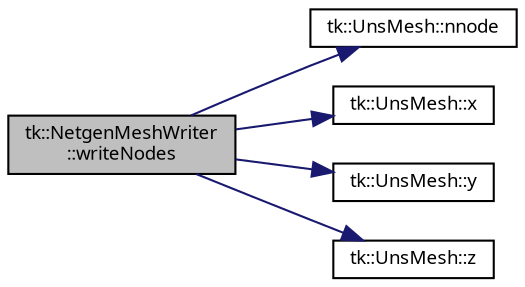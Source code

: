 digraph "tk::NetgenMeshWriter::writeNodes"
{
 // INTERACTIVE_SVG=YES
  bgcolor="transparent";
  edge [fontname="sans-serif",fontsize="9",labelfontname="sans-serif",labelfontsize="9"];
  node [fontname="sans-serif",fontsize="9",shape=record];
  rankdir="LR";
  Node1 [label="tk::NetgenMeshWriter\l::writeNodes",height=0.2,width=0.4,color="black", fillcolor="grey75", style="filled", fontcolor="black"];
  Node1 -> Node2 [color="midnightblue",fontsize="9",style="solid",fontname="sans-serif"];
  Node2 [label="tk::UnsMesh::nnode",height=0.2,width=0.4,color="black",URL="$classtk_1_1_uns_mesh.html#a4ac3cf73164b914787b96d9966016237"];
  Node1 -> Node3 [color="midnightblue",fontsize="9",style="solid",fontname="sans-serif"];
  Node3 [label="tk::UnsMesh::x",height=0.2,width=0.4,color="black",URL="$classtk_1_1_uns_mesh.html#a97d2679cf5043c1cae816935b9104f5b"];
  Node1 -> Node4 [color="midnightblue",fontsize="9",style="solid",fontname="sans-serif"];
  Node4 [label="tk::UnsMesh::y",height=0.2,width=0.4,color="black",URL="$classtk_1_1_uns_mesh.html#ae8ebdeca040542425d1b3c49b809f76c"];
  Node1 -> Node5 [color="midnightblue",fontsize="9",style="solid",fontname="sans-serif"];
  Node5 [label="tk::UnsMesh::z",height=0.2,width=0.4,color="black",URL="$classtk_1_1_uns_mesh.html#a637adb84b2d2e09d12a2b4843dd0b5df"];
}

